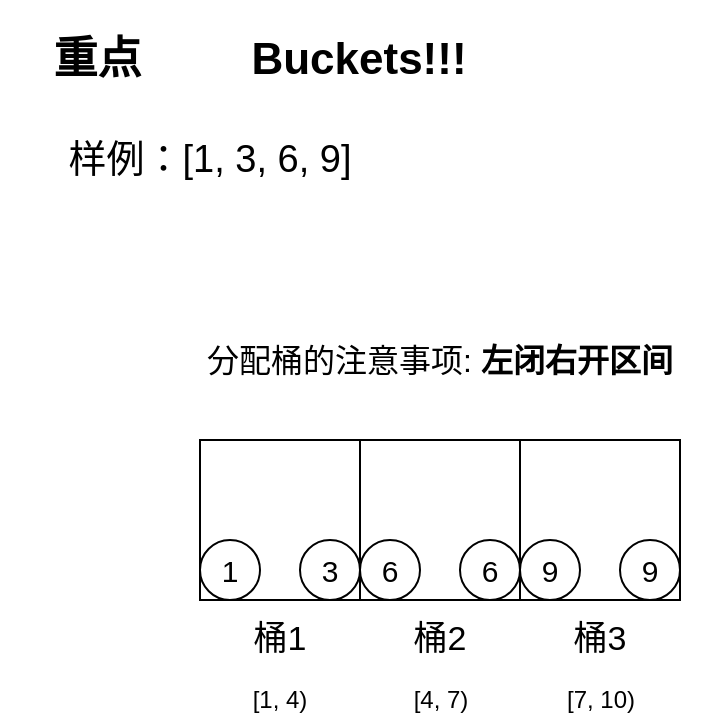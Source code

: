 <mxfile version="13.6.5">
    <diagram id="w6O38PMDm2gRnIJlpxI7" name="第 1 页">
        <mxGraphModel dx="1220" dy="596" grid="1" gridSize="10" guides="1" tooltips="1" connect="1" arrows="1" fold="1" page="1" pageScale="1" pageWidth="1654" pageHeight="2336" math="0" shadow="0">
            <root>
                <mxCell id="0"/>
                <mxCell id="1" parent="0"/>
                <mxCell id="4" value="" style="whiteSpace=wrap;html=1;aspect=fixed;" vertex="1" parent="1">
                    <mxGeometry x="400" y="280" width="80" height="80" as="geometry"/>
                </mxCell>
                <mxCell id="5" value="" style="whiteSpace=wrap;html=1;aspect=fixed;" vertex="1" parent="1">
                    <mxGeometry x="480" y="280" width="80" height="80" as="geometry"/>
                </mxCell>
                <mxCell id="6" value="" style="whiteSpace=wrap;html=1;aspect=fixed;" vertex="1" parent="1">
                    <mxGeometry x="560" y="280" width="80" height="80" as="geometry"/>
                </mxCell>
                <mxCell id="8" value="&lt;h4&gt;&lt;b&gt;&lt;font style=&quot;font-size: 22px&quot;&gt;重点&amp;nbsp; &amp;nbsp; &amp;nbsp; &amp;nbsp; &amp;nbsp;Buckets!!!&lt;/font&gt;&lt;/b&gt;&lt;/h4&gt;" style="text;html=1;strokeColor=none;fillColor=none;align=center;verticalAlign=middle;whiteSpace=wrap;rounded=0;" vertex="1" parent="1">
                    <mxGeometry x="310" y="60" width="240" height="60" as="geometry"/>
                </mxCell>
                <mxCell id="9" value="&lt;font style=&quot;font-size: 17px&quot;&gt;桶1&lt;/font&gt;" style="text;html=1;strokeColor=none;fillColor=none;align=center;verticalAlign=middle;whiteSpace=wrap;rounded=0;" vertex="1" parent="1">
                    <mxGeometry x="420" y="370" width="40" height="20" as="geometry"/>
                </mxCell>
                <mxCell id="10" value="&lt;font style=&quot;font-size: 17px&quot;&gt;桶2&lt;/font&gt;" style="text;html=1;strokeColor=none;fillColor=none;align=center;verticalAlign=middle;whiteSpace=wrap;rounded=0;" vertex="1" parent="1">
                    <mxGeometry x="500" y="370" width="40" height="20" as="geometry"/>
                </mxCell>
                <mxCell id="11" value="&lt;font style=&quot;font-size: 17px&quot;&gt;桶3&lt;/font&gt;" style="text;html=1;strokeColor=none;fillColor=none;align=center;verticalAlign=middle;whiteSpace=wrap;rounded=0;" vertex="1" parent="1">
                    <mxGeometry x="580" y="370" width="40" height="20" as="geometry"/>
                </mxCell>
                <mxCell id="15" value="&lt;font style=&quot;font-size: 15px&quot;&gt;9&lt;/font&gt;" style="ellipse;whiteSpace=wrap;html=1;aspect=fixed;" vertex="1" parent="1">
                    <mxGeometry x="560" y="330" width="30" height="30" as="geometry"/>
                </mxCell>
                <mxCell id="16" value="[1, 4)" style="text;html=1;strokeColor=none;fillColor=none;align=center;verticalAlign=middle;whiteSpace=wrap;rounded=0;" vertex="1" parent="1">
                    <mxGeometry x="420" y="400" width="40" height="20" as="geometry"/>
                </mxCell>
                <mxCell id="17" value="[4, 7)" style="text;html=1;align=center;verticalAlign=middle;resizable=0;points=[];autosize=1;" vertex="1" parent="1">
                    <mxGeometry x="500" y="400" width="40" height="20" as="geometry"/>
                </mxCell>
                <mxCell id="18" value="[7, 10)" style="text;html=1;align=center;verticalAlign=middle;resizable=0;points=[];autosize=1;" vertex="1" parent="1">
                    <mxGeometry x="575" y="400" width="50" height="20" as="geometry"/>
                </mxCell>
                <mxCell id="19" value="&lt;font style=&quot;font-size: 19px&quot;&gt;样例：[1, 3, 6, 9]&lt;/font&gt;" style="text;html=1;strokeColor=none;fillColor=none;align=center;verticalAlign=middle;whiteSpace=wrap;rounded=0;" vertex="1" parent="1">
                    <mxGeometry x="300" y="130" width="210" height="20" as="geometry"/>
                </mxCell>
                <mxCell id="20" value="&lt;font style=&quot;font-size: 15px&quot;&gt;1&lt;/font&gt;" style="ellipse;whiteSpace=wrap;html=1;aspect=fixed;" vertex="1" parent="1">
                    <mxGeometry x="400" y="330" width="30" height="30" as="geometry"/>
                </mxCell>
                <mxCell id="21" value="&lt;font style=&quot;font-size: 15px&quot;&gt;3&lt;/font&gt;" style="ellipse;whiteSpace=wrap;html=1;aspect=fixed;" vertex="1" parent="1">
                    <mxGeometry x="450" y="330" width="30" height="30" as="geometry"/>
                </mxCell>
                <mxCell id="22" value="&lt;font style=&quot;font-size: 15px&quot;&gt;6&lt;/font&gt;" style="ellipse;whiteSpace=wrap;html=1;aspect=fixed;" vertex="1" parent="1">
                    <mxGeometry x="480" y="330" width="30" height="30" as="geometry"/>
                </mxCell>
                <mxCell id="23" value="&lt;font style=&quot;font-size: 15px&quot;&gt;6&lt;/font&gt;" style="ellipse;whiteSpace=wrap;html=1;aspect=fixed;" vertex="1" parent="1">
                    <mxGeometry x="530" y="330" width="30" height="30" as="geometry"/>
                </mxCell>
                <mxCell id="24" value="&lt;font style=&quot;font-size: 15px&quot;&gt;9&lt;/font&gt;" style="ellipse;whiteSpace=wrap;html=1;aspect=fixed;" vertex="1" parent="1">
                    <mxGeometry x="610" y="330" width="30" height="30" as="geometry"/>
                </mxCell>
                <mxCell id="25" value="&lt;font style=&quot;font-size: 16px&quot;&gt;分配桶的注意事项:&lt;b&gt; 左闭右开区间&lt;/b&gt;&lt;/font&gt;" style="text;html=1;strokeColor=none;fillColor=none;align=center;verticalAlign=middle;whiteSpace=wrap;rounded=0;" vertex="1" parent="1">
                    <mxGeometry x="385" y="200" width="270" height="80" as="geometry"/>
                </mxCell>
            </root>
        </mxGraphModel>
    </diagram>
</mxfile>
